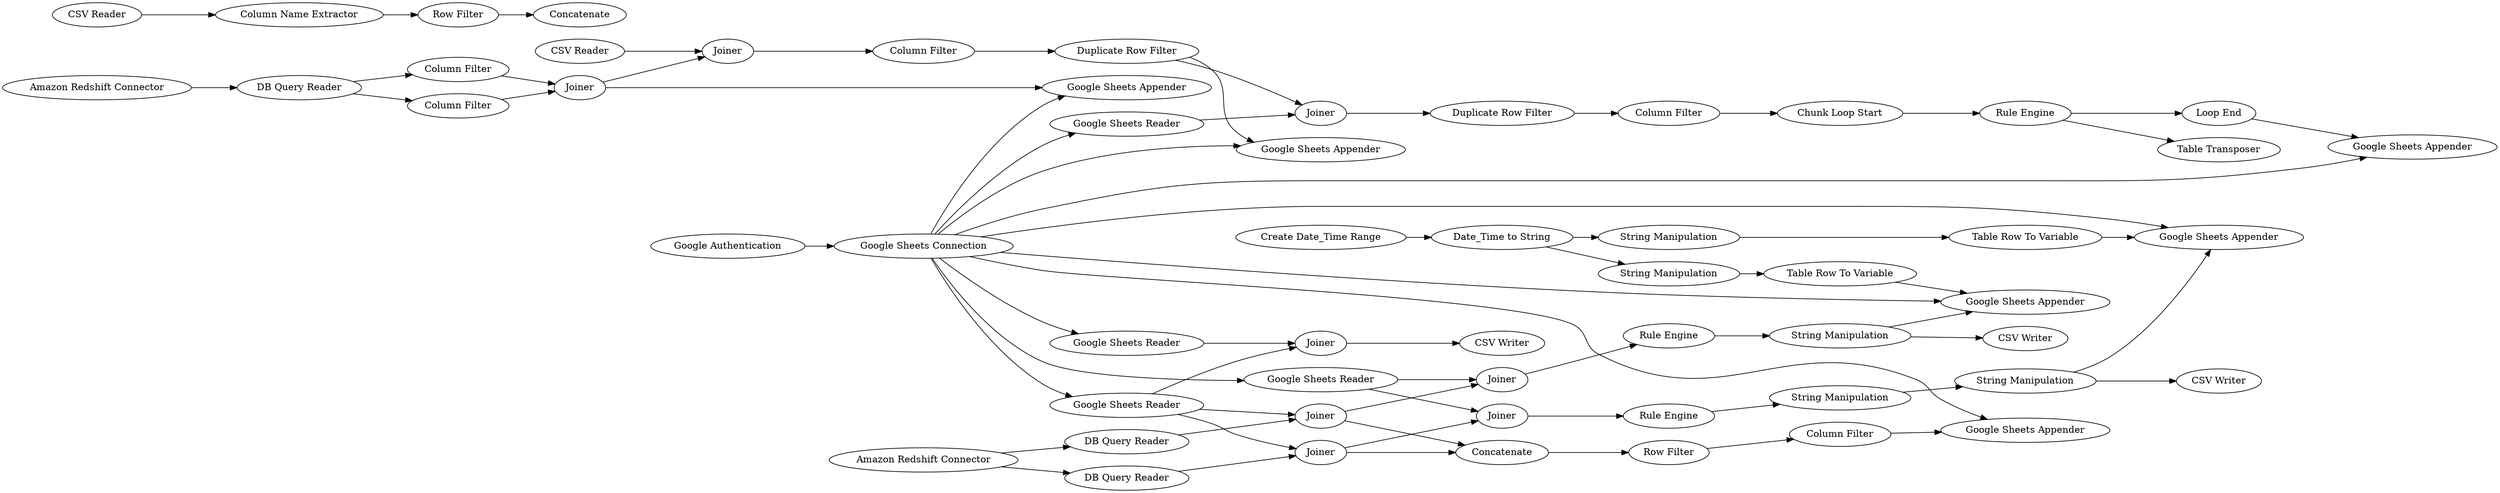 digraph {
	"-6125188074729977242_14" [label="CSV Reader"]
	"-6125188074729977242_51" [label="Rule Engine"]
	"-6125188074729977242_23" [label=Joiner]
	"-6125188074729977242_61" [label="Google Sheets Reader"]
	"-6125188074729977242_37" [label="Create Date_Time Range"]
	"-6125188074729977242_25" [label="CSV Writer"]
	"-6125188074729977242_9" [label="Column Filter"]
	"-6125188074729977242_40" [label="Table Row To Variable"]
	"-6125188074729977242_13" [label="Google Sheets Appender"]
	"-6125188074729977242_42" [label="Table Row To Variable"]
	"-6125188074729977242_10" [label=Joiner]
	"-6125188074729977242_21" [label="Amazon Redshift Connector"]
	"-6125188074729977242_24" [label=Joiner]
	"-6125188074729977242_27" [label="Google Sheets Reader"]
	"-6125188074729977242_64" [label=Joiner]
	"-6125188074729977242_26" [label="CSV Writer"]
	"-6125188074729977242_53" [label=Concatenate]
	"-6125188074729977242_66" [label="String Manipulation"]
	"-6125188074729977242_12" [label="Google Sheets Connection"]
	"-6125188074729977242_28" [label=Joiner]
	"-6125188074729977242_11" [label="Google Authentication"]
	"-6125188074729977242_41" [label="String Manipulation"]
	"-6125188074729977242_63" [label="Rule Engine"]
	"-6125188074729977242_22" [label="DB Query Reader"]
	"-6125188074729977242_17" [label="Column Filter"]
	"-6125188074729977242_65" [label="Rule Engine"]
	"-6125188074729977242_16" [label="Duplicate Row Filter"]
	"-6125188074729977242_56" [label="Row Filter"]
	"-6125188074729977242_54" [label="Google Sheets Appender"]
	"-6125188074729977242_29" [label="CSV Writer"]
	"-6125188074729977242_30" [label="String Manipulation"]
	"-6125188074729977242_33" [label="Google Sheets Appender"]
	"-6125188074729977242_44" [label="Column Name Extractor"]
	"-6125188074729977242_8" [label="Column Filter"]
	"-6125188074729977242_45" [label="Row Filter"]
	"-6125188074729977242_47" [label=Joiner]
	"-6125188074729977242_62" [label=Joiner]
	"-6125188074729977242_32" [label="DB Query Reader"]
	"-6125188074729977242_39" [label="String Manipulation"]
	"-6125188074729977242_59" [label="Table Transposer"]
	"-6125188074729977242_38" [label="Date_Time to String"]
	"-6125188074729977242_5" [label="Amazon Redshift Connector"]
	"-6125188074729977242_15" [label=Joiner]
	"-6125188074729977242_34" [label="Google Sheets Appender"]
	"-6125188074729977242_20" [label="DB Query Reader"]
	"-6125188074729977242_46" [label="Google Sheets Reader"]
	"-6125188074729977242_31" [label="String Manipulation"]
	"-6125188074729977242_48" [label="Duplicate Row Filter"]
	"-6125188074729977242_50" [label="Chunk Loop Start"]
	"-6125188074729977242_55" [label=Concatenate]
	"-6125188074729977242_43" [label="CSV Reader"]
	"-6125188074729977242_58" [label="Column Filter"]
	"-6125188074729977242_52" [label="Loop End"]
	"-6125188074729977242_57" [label="Google Sheets Appender"]
	"-6125188074729977242_19" [label="Google Sheets Reader"]
	"-6125188074729977242_18" [label="Google Sheets Appender"]
	"-6125188074729977242_49" [label="Column Filter"]
	"-6125188074729977242_40" -> "-6125188074729977242_33"
	"-6125188074729977242_23" -> "-6125188074729977242_55"
	"-6125188074729977242_48" -> "-6125188074729977242_49"
	"-6125188074729977242_41" -> "-6125188074729977242_42"
	"-6125188074729977242_52" -> "-6125188074729977242_54"
	"-6125188074729977242_12" -> "-6125188074729977242_33"
	"-6125188074729977242_10" -> "-6125188074729977242_15"
	"-6125188074729977242_21" -> "-6125188074729977242_22"
	"-6125188074729977242_12" -> "-6125188074729977242_57"
	"-6125188074729977242_19" -> "-6125188074729977242_23"
	"-6125188074729977242_56" -> "-6125188074729977242_58"
	"-6125188074729977242_12" -> "-6125188074729977242_34"
	"-6125188074729977242_65" -> "-6125188074729977242_66"
	"-6125188074729977242_12" -> "-6125188074729977242_27"
	"-6125188074729977242_61" -> "-6125188074729977242_62"
	"-6125188074729977242_63" -> "-6125188074729977242_31"
	"-6125188074729977242_37" -> "-6125188074729977242_38"
	"-6125188074729977242_16" -> "-6125188074729977242_47"
	"-6125188074729977242_64" -> "-6125188074729977242_65"
	"-6125188074729977242_30" -> "-6125188074729977242_26"
	"-6125188074729977242_46" -> "-6125188074729977242_47"
	"-6125188074729977242_55" -> "-6125188074729977242_56"
	"-6125188074729977242_27" -> "-6125188074729977242_28"
	"-6125188074729977242_24" -> "-6125188074729977242_55"
	"-6125188074729977242_9" -> "-6125188074729977242_10"
	"-6125188074729977242_17" -> "-6125188074729977242_16"
	"-6125188074729977242_11" -> "-6125188074729977242_12"
	"-6125188074729977242_12" -> "-6125188074729977242_61"
	"-6125188074729977242_14" -> "-6125188074729977242_15"
	"-6125188074729977242_16" -> "-6125188074729977242_18"
	"-6125188074729977242_12" -> "-6125188074729977242_46"
	"-6125188074729977242_62" -> "-6125188074729977242_63"
	"-6125188074729977242_24" -> "-6125188074729977242_64"
	"-6125188074729977242_19" -> "-6125188074729977242_28"
	"-6125188074729977242_23" -> "-6125188074729977242_62"
	"-6125188074729977242_19" -> "-6125188074729977242_24"
	"-6125188074729977242_32" -> "-6125188074729977242_8"
	"-6125188074729977242_30" -> "-6125188074729977242_34"
	"-6125188074729977242_51" -> "-6125188074729977242_59"
	"-6125188074729977242_38" -> "-6125188074729977242_41"
	"-6125188074729977242_28" -> "-6125188074729977242_29"
	"-6125188074729977242_50" -> "-6125188074729977242_51"
	"-6125188074729977242_38" -> "-6125188074729977242_39"
	"-6125188074729977242_32" -> "-6125188074729977242_9"
	"-6125188074729977242_42" -> "-6125188074729977242_34"
	"-6125188074729977242_45" -> "-6125188074729977242_53"
	"-6125188074729977242_12" -> "-6125188074729977242_54"
	"-6125188074729977242_12" -> "-6125188074729977242_18"
	"-6125188074729977242_44" -> "-6125188074729977242_45"
	"-6125188074729977242_66" -> "-6125188074729977242_30"
	"-6125188074729977242_51" -> "-6125188074729977242_52"
	"-6125188074729977242_20" -> "-6125188074729977242_23"
	"-6125188074729977242_15" -> "-6125188074729977242_17"
	"-6125188074729977242_22" -> "-6125188074729977242_24"
	"-6125188074729977242_10" -> "-6125188074729977242_13"
	"-6125188074729977242_31" -> "-6125188074729977242_33"
	"-6125188074729977242_31" -> "-6125188074729977242_25"
	"-6125188074729977242_61" -> "-6125188074729977242_64"
	"-6125188074729977242_49" -> "-6125188074729977242_50"
	"-6125188074729977242_21" -> "-6125188074729977242_20"
	"-6125188074729977242_39" -> "-6125188074729977242_40"
	"-6125188074729977242_43" -> "-6125188074729977242_44"
	"-6125188074729977242_5" -> "-6125188074729977242_32"
	"-6125188074729977242_47" -> "-6125188074729977242_48"
	"-6125188074729977242_58" -> "-6125188074729977242_57"
	"-6125188074729977242_12" -> "-6125188074729977242_13"
	"-6125188074729977242_8" -> "-6125188074729977242_10"
	"-6125188074729977242_12" -> "-6125188074729977242_19"
	rankdir=LR
}
